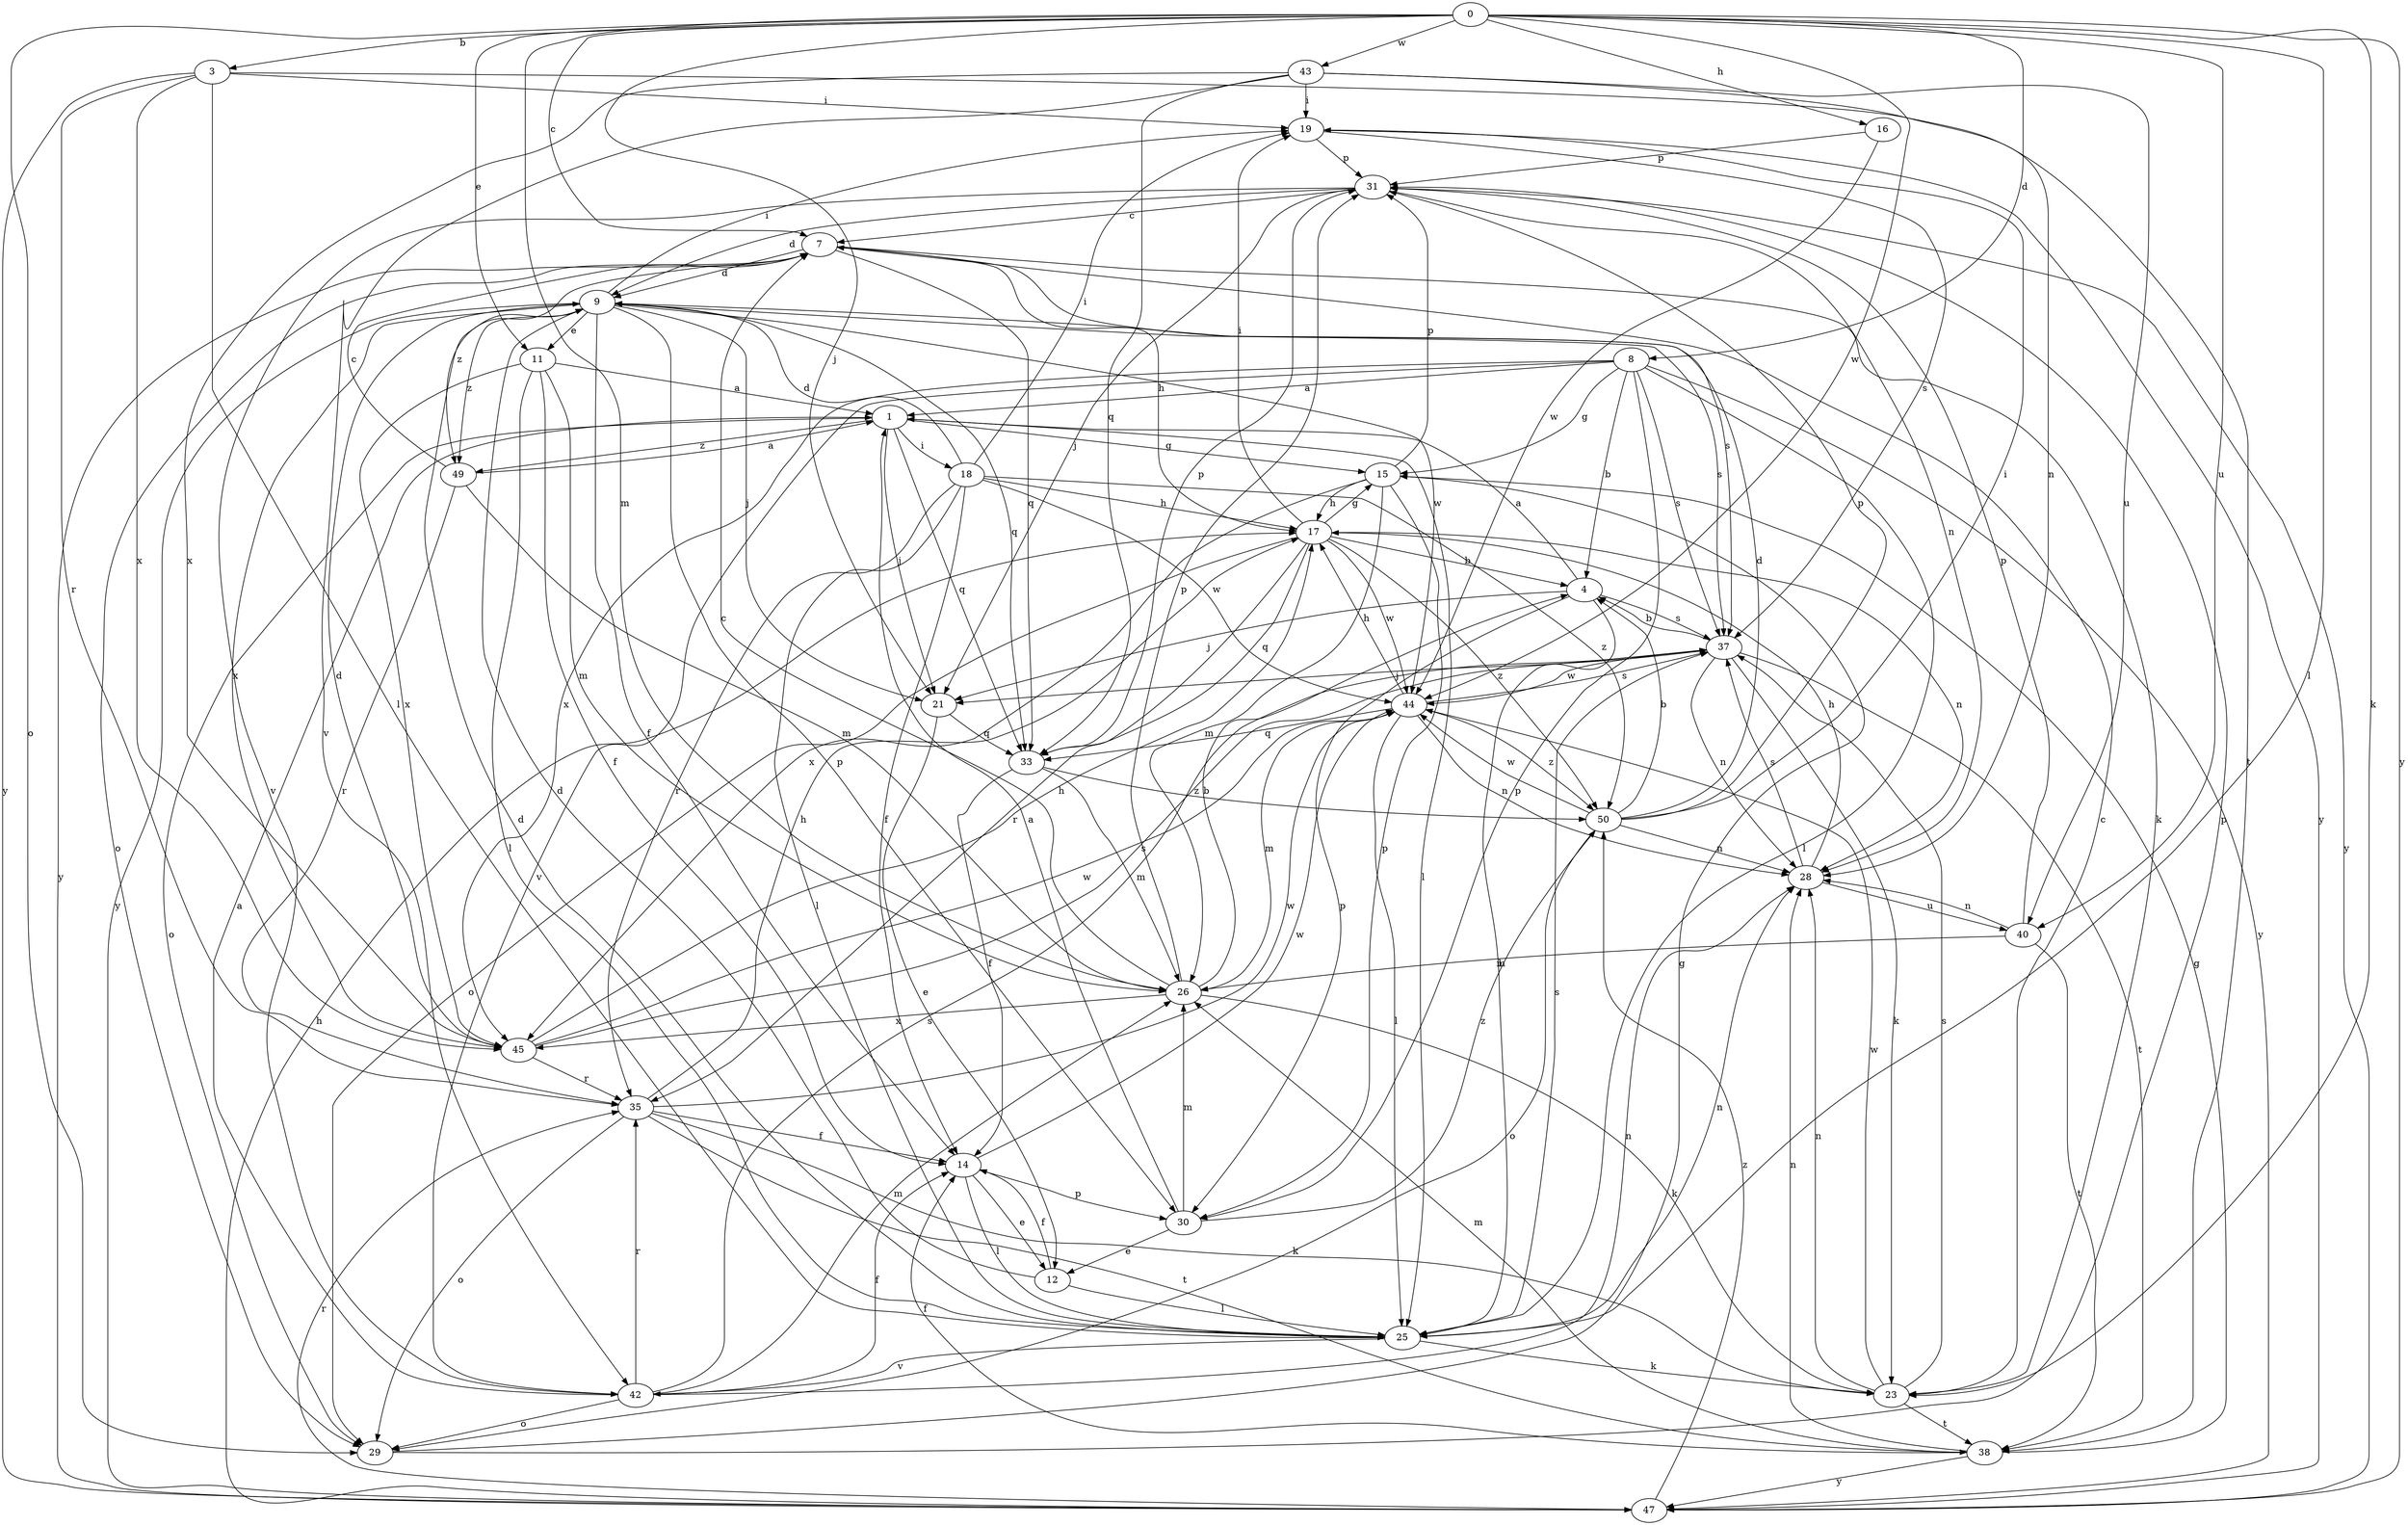 strict digraph  {
0;
1;
3;
4;
7;
8;
9;
11;
12;
14;
15;
16;
17;
18;
19;
21;
23;
25;
26;
28;
29;
30;
31;
33;
35;
37;
38;
40;
42;
43;
44;
45;
47;
49;
50;
0 -> 3  [label=b];
0 -> 7  [label=c];
0 -> 8  [label=d];
0 -> 11  [label=e];
0 -> 16  [label=h];
0 -> 21  [label=j];
0 -> 23  [label=k];
0 -> 25  [label=l];
0 -> 26  [label=m];
0 -> 29  [label=o];
0 -> 40  [label=u];
0 -> 43  [label=w];
0 -> 44  [label=w];
0 -> 47  [label=y];
1 -> 15  [label=g];
1 -> 18  [label=i];
1 -> 21  [label=j];
1 -> 25  [label=l];
1 -> 29  [label=o];
1 -> 33  [label=q];
1 -> 49  [label=z];
3 -> 19  [label=i];
3 -> 25  [label=l];
3 -> 35  [label=r];
3 -> 38  [label=t];
3 -> 45  [label=x];
3 -> 47  [label=y];
4 -> 1  [label=a];
4 -> 21  [label=j];
4 -> 25  [label=l];
4 -> 30  [label=p];
4 -> 37  [label=s];
7 -> 9  [label=d];
7 -> 17  [label=h];
7 -> 23  [label=k];
7 -> 29  [label=o];
7 -> 33  [label=q];
7 -> 37  [label=s];
7 -> 47  [label=y];
7 -> 49  [label=z];
8 -> 1  [label=a];
8 -> 4  [label=b];
8 -> 15  [label=g];
8 -> 25  [label=l];
8 -> 30  [label=p];
8 -> 37  [label=s];
8 -> 42  [label=v];
8 -> 45  [label=x];
8 -> 47  [label=y];
9 -> 11  [label=e];
9 -> 14  [label=f];
9 -> 19  [label=i];
9 -> 21  [label=j];
9 -> 30  [label=p];
9 -> 33  [label=q];
9 -> 37  [label=s];
9 -> 44  [label=w];
9 -> 45  [label=x];
9 -> 47  [label=y];
9 -> 49  [label=z];
11 -> 1  [label=a];
11 -> 14  [label=f];
11 -> 25  [label=l];
11 -> 26  [label=m];
11 -> 45  [label=x];
12 -> 9  [label=d];
12 -> 14  [label=f];
12 -> 25  [label=l];
14 -> 12  [label=e];
14 -> 25  [label=l];
14 -> 30  [label=p];
14 -> 44  [label=w];
15 -> 17  [label=h];
15 -> 26  [label=m];
15 -> 30  [label=p];
15 -> 31  [label=p];
15 -> 45  [label=x];
16 -> 31  [label=p];
16 -> 44  [label=w];
17 -> 4  [label=b];
17 -> 15  [label=g];
17 -> 19  [label=i];
17 -> 28  [label=n];
17 -> 29  [label=o];
17 -> 33  [label=q];
17 -> 35  [label=r];
17 -> 44  [label=w];
17 -> 50  [label=z];
18 -> 9  [label=d];
18 -> 14  [label=f];
18 -> 17  [label=h];
18 -> 19  [label=i];
18 -> 25  [label=l];
18 -> 35  [label=r];
18 -> 44  [label=w];
18 -> 50  [label=z];
19 -> 31  [label=p];
19 -> 37  [label=s];
19 -> 47  [label=y];
21 -> 12  [label=e];
21 -> 33  [label=q];
23 -> 7  [label=c];
23 -> 28  [label=n];
23 -> 37  [label=s];
23 -> 38  [label=t];
23 -> 44  [label=w];
25 -> 9  [label=d];
25 -> 23  [label=k];
25 -> 28  [label=n];
25 -> 37  [label=s];
25 -> 42  [label=v];
26 -> 4  [label=b];
26 -> 7  [label=c];
26 -> 23  [label=k];
26 -> 31  [label=p];
26 -> 45  [label=x];
28 -> 17  [label=h];
28 -> 37  [label=s];
28 -> 40  [label=u];
29 -> 15  [label=g];
29 -> 31  [label=p];
30 -> 1  [label=a];
30 -> 12  [label=e];
30 -> 26  [label=m];
30 -> 50  [label=z];
31 -> 7  [label=c];
31 -> 9  [label=d];
31 -> 21  [label=j];
31 -> 28  [label=n];
31 -> 42  [label=v];
31 -> 47  [label=y];
33 -> 14  [label=f];
33 -> 26  [label=m];
33 -> 31  [label=p];
33 -> 50  [label=z];
35 -> 14  [label=f];
35 -> 17  [label=h];
35 -> 23  [label=k];
35 -> 29  [label=o];
35 -> 38  [label=t];
35 -> 44  [label=w];
37 -> 4  [label=b];
37 -> 21  [label=j];
37 -> 23  [label=k];
37 -> 28  [label=n];
37 -> 38  [label=t];
37 -> 44  [label=w];
38 -> 14  [label=f];
38 -> 15  [label=g];
38 -> 26  [label=m];
38 -> 28  [label=n];
38 -> 47  [label=y];
40 -> 26  [label=m];
40 -> 28  [label=n];
40 -> 31  [label=p];
40 -> 38  [label=t];
42 -> 1  [label=a];
42 -> 14  [label=f];
42 -> 26  [label=m];
42 -> 28  [label=n];
42 -> 29  [label=o];
42 -> 35  [label=r];
42 -> 37  [label=s];
43 -> 19  [label=i];
43 -> 28  [label=n];
43 -> 33  [label=q];
43 -> 40  [label=u];
43 -> 42  [label=v];
43 -> 45  [label=x];
44 -> 17  [label=h];
44 -> 25  [label=l];
44 -> 26  [label=m];
44 -> 28  [label=n];
44 -> 33  [label=q];
44 -> 37  [label=s];
44 -> 50  [label=z];
45 -> 9  [label=d];
45 -> 17  [label=h];
45 -> 35  [label=r];
45 -> 37  [label=s];
45 -> 44  [label=w];
47 -> 17  [label=h];
47 -> 35  [label=r];
47 -> 50  [label=z];
49 -> 1  [label=a];
49 -> 7  [label=c];
49 -> 26  [label=m];
49 -> 35  [label=r];
50 -> 4  [label=b];
50 -> 9  [label=d];
50 -> 19  [label=i];
50 -> 28  [label=n];
50 -> 29  [label=o];
50 -> 31  [label=p];
50 -> 44  [label=w];
}
